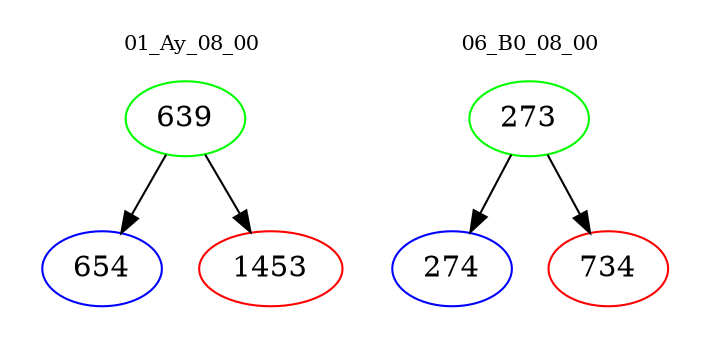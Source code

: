 digraph{
subgraph cluster_0 {
color = white
label = "01_Ay_08_00";
fontsize=10;
T0_639 [label="639", color="green"]
T0_639 -> T0_654 [color="black"]
T0_654 [label="654", color="blue"]
T0_639 -> T0_1453 [color="black"]
T0_1453 [label="1453", color="red"]
}
subgraph cluster_1 {
color = white
label = "06_B0_08_00";
fontsize=10;
T1_273 [label="273", color="green"]
T1_273 -> T1_274 [color="black"]
T1_274 [label="274", color="blue"]
T1_273 -> T1_734 [color="black"]
T1_734 [label="734", color="red"]
}
}
